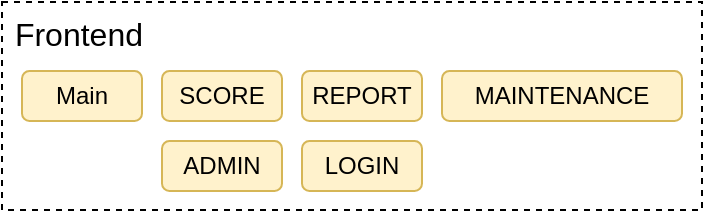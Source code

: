 <mxfile version="11.2.9" type="github" pages="1"><diagram id="A84YKwBNJmBp15sC6KG8" name="Page-1"><mxGraphModel dx="813" dy="435" grid="1" gridSize="10" guides="1" tooltips="1" connect="1" arrows="1" fold="1" page="1" pageScale="1" pageWidth="827" pageHeight="1169" math="0" shadow="0"><root><mxCell id="0"/><mxCell id="1" parent="0"/><object label="&amp;nbsp;Frontend" id="iFEa66-giFS5QPzu5QBV-1"><mxCell style="rounded=0;whiteSpace=wrap;html=1;align=left;verticalAlign=top;dashed=1;fontSize=16;" vertex="1" parent="1"><mxGeometry x="80" y="20" width="350" height="104" as="geometry"/></mxCell></object><mxCell id="iFEa66-giFS5QPzu5QBV-2" value="" style="shape=image;html=1;verticalAlign=top;verticalLabelPosition=bottom;labelBackgroundColor=#ffffff;imageAspect=0;aspect=fixed;image=https://cdn3.iconfinder.com/data/icons/logos-3/250/angular-128.png" vertex="1" parent="1"><mxGeometry x="100" y="87" width="30" height="30" as="geometry"/></mxCell><mxCell id="iFEa66-giFS5QPzu5QBV-8" value="Main" style="rounded=1;whiteSpace=wrap;html=1;align=center;fillColor=#fff2cc;strokeColor=#d6b656;verticalAlign=middle;" vertex="1" parent="1"><mxGeometry x="90" y="54.5" width="60" height="25" as="geometry"/></mxCell><mxCell id="iFEa66-giFS5QPzu5QBV-9" value="SCORE" style="rounded=1;whiteSpace=wrap;html=1;align=center;fillColor=#fff2cc;strokeColor=#d6b656;verticalAlign=middle;" vertex="1" parent="1"><mxGeometry x="160" y="54.5" width="60" height="25" as="geometry"/></mxCell><mxCell id="iFEa66-giFS5QPzu5QBV-10" value="MAINTENANCE" style="rounded=1;whiteSpace=wrap;html=1;align=center;fillColor=#fff2cc;strokeColor=#d6b656;verticalAlign=middle;" vertex="1" parent="1"><mxGeometry x="300" y="54.5" width="120" height="25" as="geometry"/></mxCell><mxCell id="iFEa66-giFS5QPzu5QBV-11" value="REPORT" style="rounded=1;whiteSpace=wrap;html=1;align=center;fillColor=#fff2cc;strokeColor=#d6b656;verticalAlign=middle;" vertex="1" parent="1"><mxGeometry x="230" y="54.5" width="60" height="25" as="geometry"/></mxCell><mxCell id="iFEa66-giFS5QPzu5QBV-12" value="" style="shape=image;html=1;verticalAlign=top;verticalLabelPosition=bottom;labelBackgroundColor=#ffffff;imageAspect=0;aspect=fixed;image=https://cdn2.iconfinder.com/data/icons/social-icons-33/128/Internet_Explorer-128.png;align=center;" vertex="1" parent="1"><mxGeometry x="306.5" y="92" width="20" height="20" as="geometry"/></mxCell><mxCell id="iFEa66-giFS5QPzu5QBV-13" value="" style="shape=image;html=1;verticalAlign=top;verticalLabelPosition=bottom;labelBackgroundColor=#ffffff;imageAspect=0;aspect=fixed;image=https://cdn1.iconfinder.com/data/icons/smallicons-logotypes/32/chrome-128.png;align=center;" vertex="1" parent="1"><mxGeometry x="368.5" y="92" width="20" height="20" as="geometry"/></mxCell><mxCell id="iFEa66-giFS5QPzu5QBV-14" value="" style="shape=image;html=1;verticalAlign=top;verticalLabelPosition=bottom;labelBackgroundColor=#ffffff;imageAspect=0;aspect=fixed;image=https://cdn1.iconfinder.com/data/icons/logotypes/32/safari-128.png;align=center;" vertex="1" parent="1"><mxGeometry x="400" y="92" width="20" height="20" as="geometry"/></mxCell><mxCell id="iFEa66-giFS5QPzu5QBV-15" value="" style="shape=image;html=1;verticalAlign=top;verticalLabelPosition=bottom;labelBackgroundColor=#ffffff;imageAspect=0;aspect=fixed;image=https://cdn1.iconfinder.com/data/icons/smallicons-logotypes/32/firefox-128.png;align=center;" vertex="1" parent="1"><mxGeometry x="337.5" y="92" width="20" height="20" as="geometry"/></mxCell><mxCell id="iFEa66-giFS5QPzu5QBV-16" value="ADMIN" style="rounded=1;whiteSpace=wrap;html=1;align=center;fillColor=#fff2cc;strokeColor=#d6b656;verticalAlign=middle;" vertex="1" parent="1"><mxGeometry x="160" y="89.5" width="60" height="25" as="geometry"/></mxCell><mxCell id="iFEa66-giFS5QPzu5QBV-17" value="LOGIN" style="rounded=1;whiteSpace=wrap;html=1;align=center;fillColor=#fff2cc;strokeColor=#d6b656;verticalAlign=middle;" vertex="1" parent="1"><mxGeometry x="230" y="89.5" width="60" height="25" as="geometry"/></mxCell></root></mxGraphModel></diagram></mxfile>